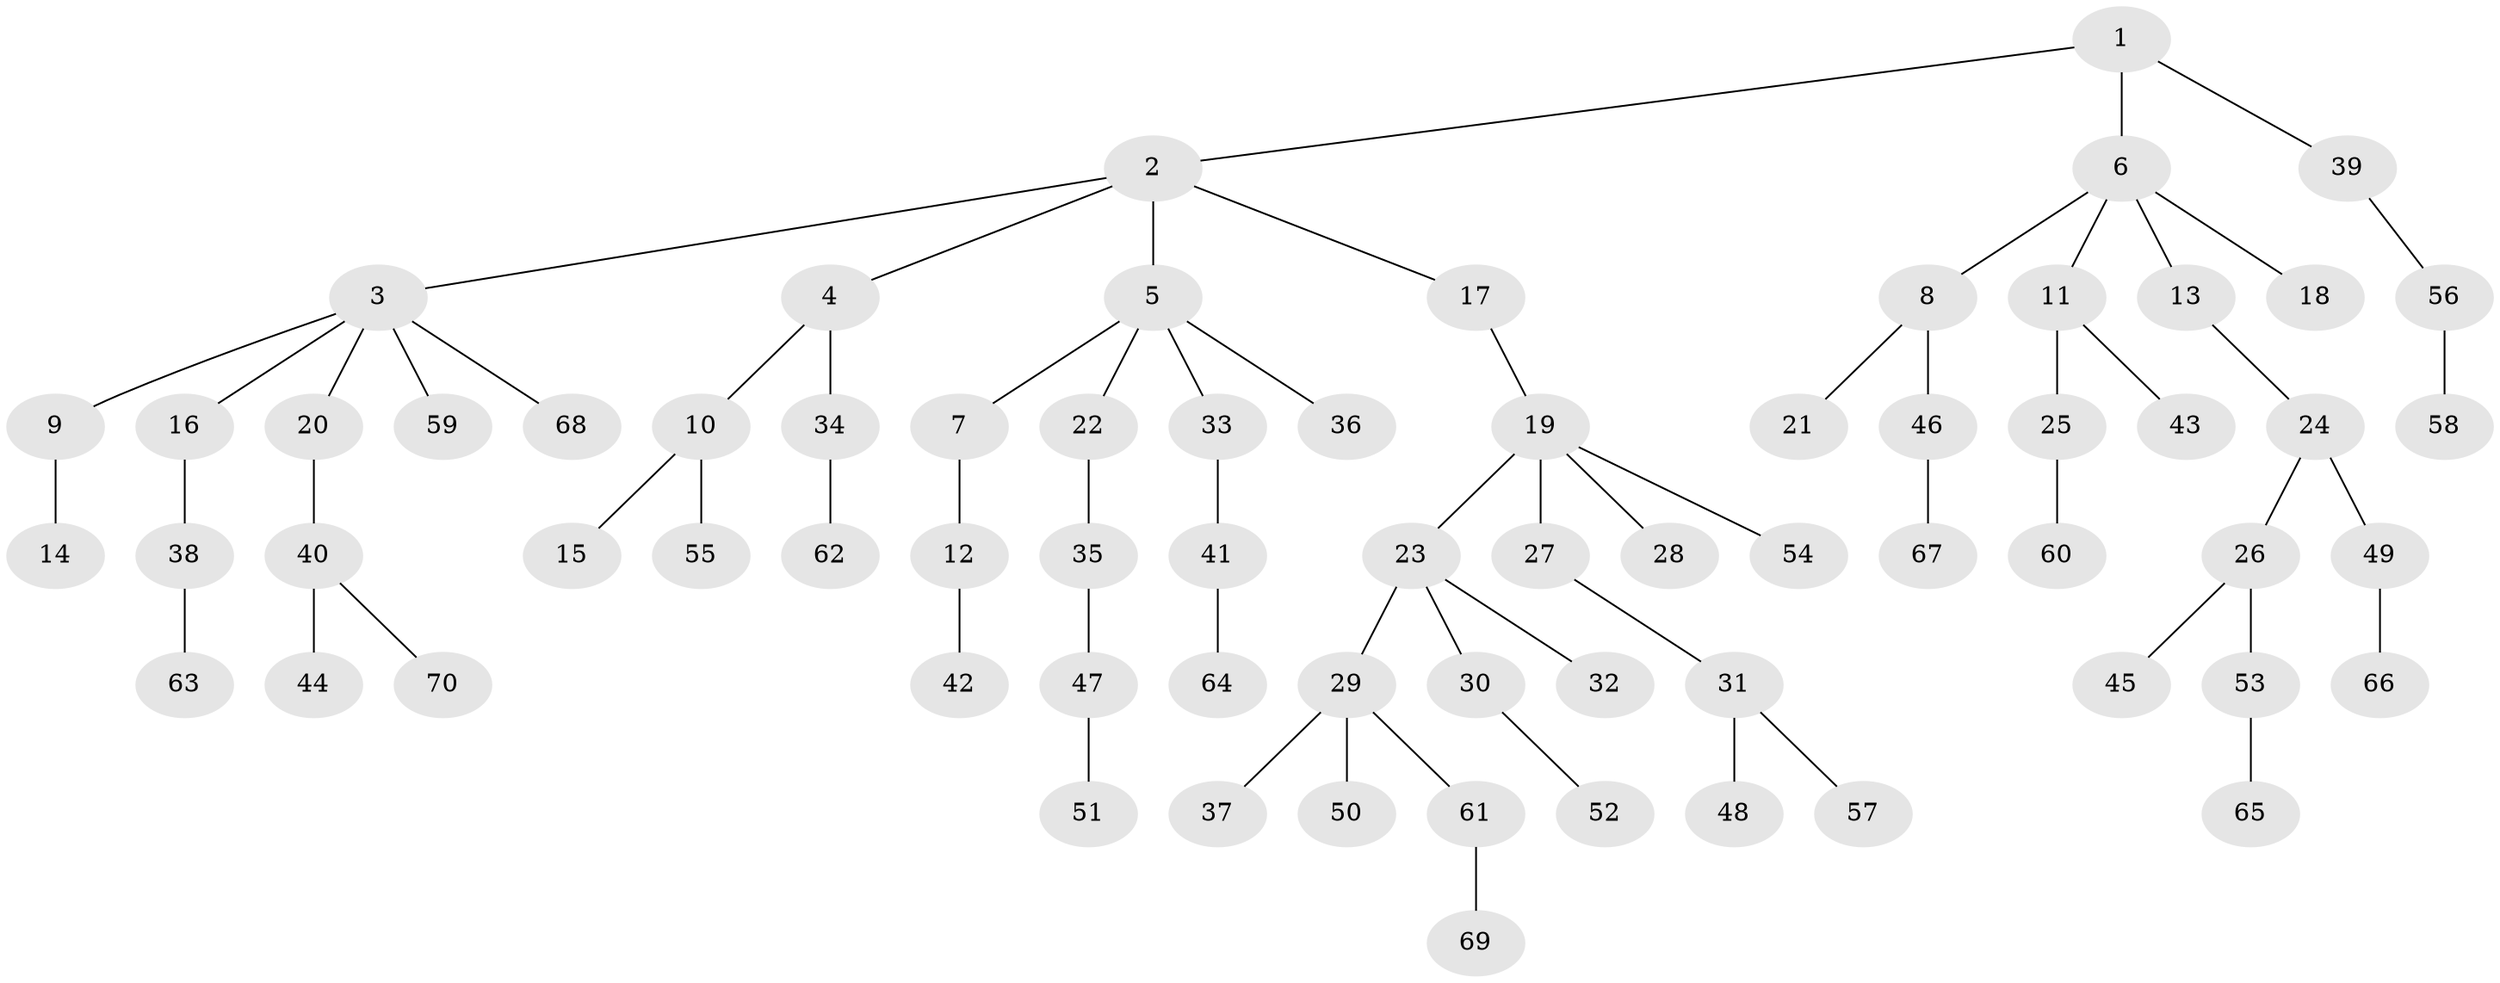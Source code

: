 // Generated by graph-tools (version 1.1) at 2025/50/03/09/25 03:50:18]
// undirected, 70 vertices, 69 edges
graph export_dot {
graph [start="1"]
  node [color=gray90,style=filled];
  1;
  2;
  3;
  4;
  5;
  6;
  7;
  8;
  9;
  10;
  11;
  12;
  13;
  14;
  15;
  16;
  17;
  18;
  19;
  20;
  21;
  22;
  23;
  24;
  25;
  26;
  27;
  28;
  29;
  30;
  31;
  32;
  33;
  34;
  35;
  36;
  37;
  38;
  39;
  40;
  41;
  42;
  43;
  44;
  45;
  46;
  47;
  48;
  49;
  50;
  51;
  52;
  53;
  54;
  55;
  56;
  57;
  58;
  59;
  60;
  61;
  62;
  63;
  64;
  65;
  66;
  67;
  68;
  69;
  70;
  1 -- 2;
  1 -- 6;
  1 -- 39;
  2 -- 3;
  2 -- 4;
  2 -- 5;
  2 -- 17;
  3 -- 9;
  3 -- 16;
  3 -- 20;
  3 -- 59;
  3 -- 68;
  4 -- 10;
  4 -- 34;
  5 -- 7;
  5 -- 22;
  5 -- 33;
  5 -- 36;
  6 -- 8;
  6 -- 11;
  6 -- 13;
  6 -- 18;
  7 -- 12;
  8 -- 21;
  8 -- 46;
  9 -- 14;
  10 -- 15;
  10 -- 55;
  11 -- 25;
  11 -- 43;
  12 -- 42;
  13 -- 24;
  16 -- 38;
  17 -- 19;
  19 -- 23;
  19 -- 27;
  19 -- 28;
  19 -- 54;
  20 -- 40;
  22 -- 35;
  23 -- 29;
  23 -- 30;
  23 -- 32;
  24 -- 26;
  24 -- 49;
  25 -- 60;
  26 -- 45;
  26 -- 53;
  27 -- 31;
  29 -- 37;
  29 -- 50;
  29 -- 61;
  30 -- 52;
  31 -- 48;
  31 -- 57;
  33 -- 41;
  34 -- 62;
  35 -- 47;
  38 -- 63;
  39 -- 56;
  40 -- 44;
  40 -- 70;
  41 -- 64;
  46 -- 67;
  47 -- 51;
  49 -- 66;
  53 -- 65;
  56 -- 58;
  61 -- 69;
}

